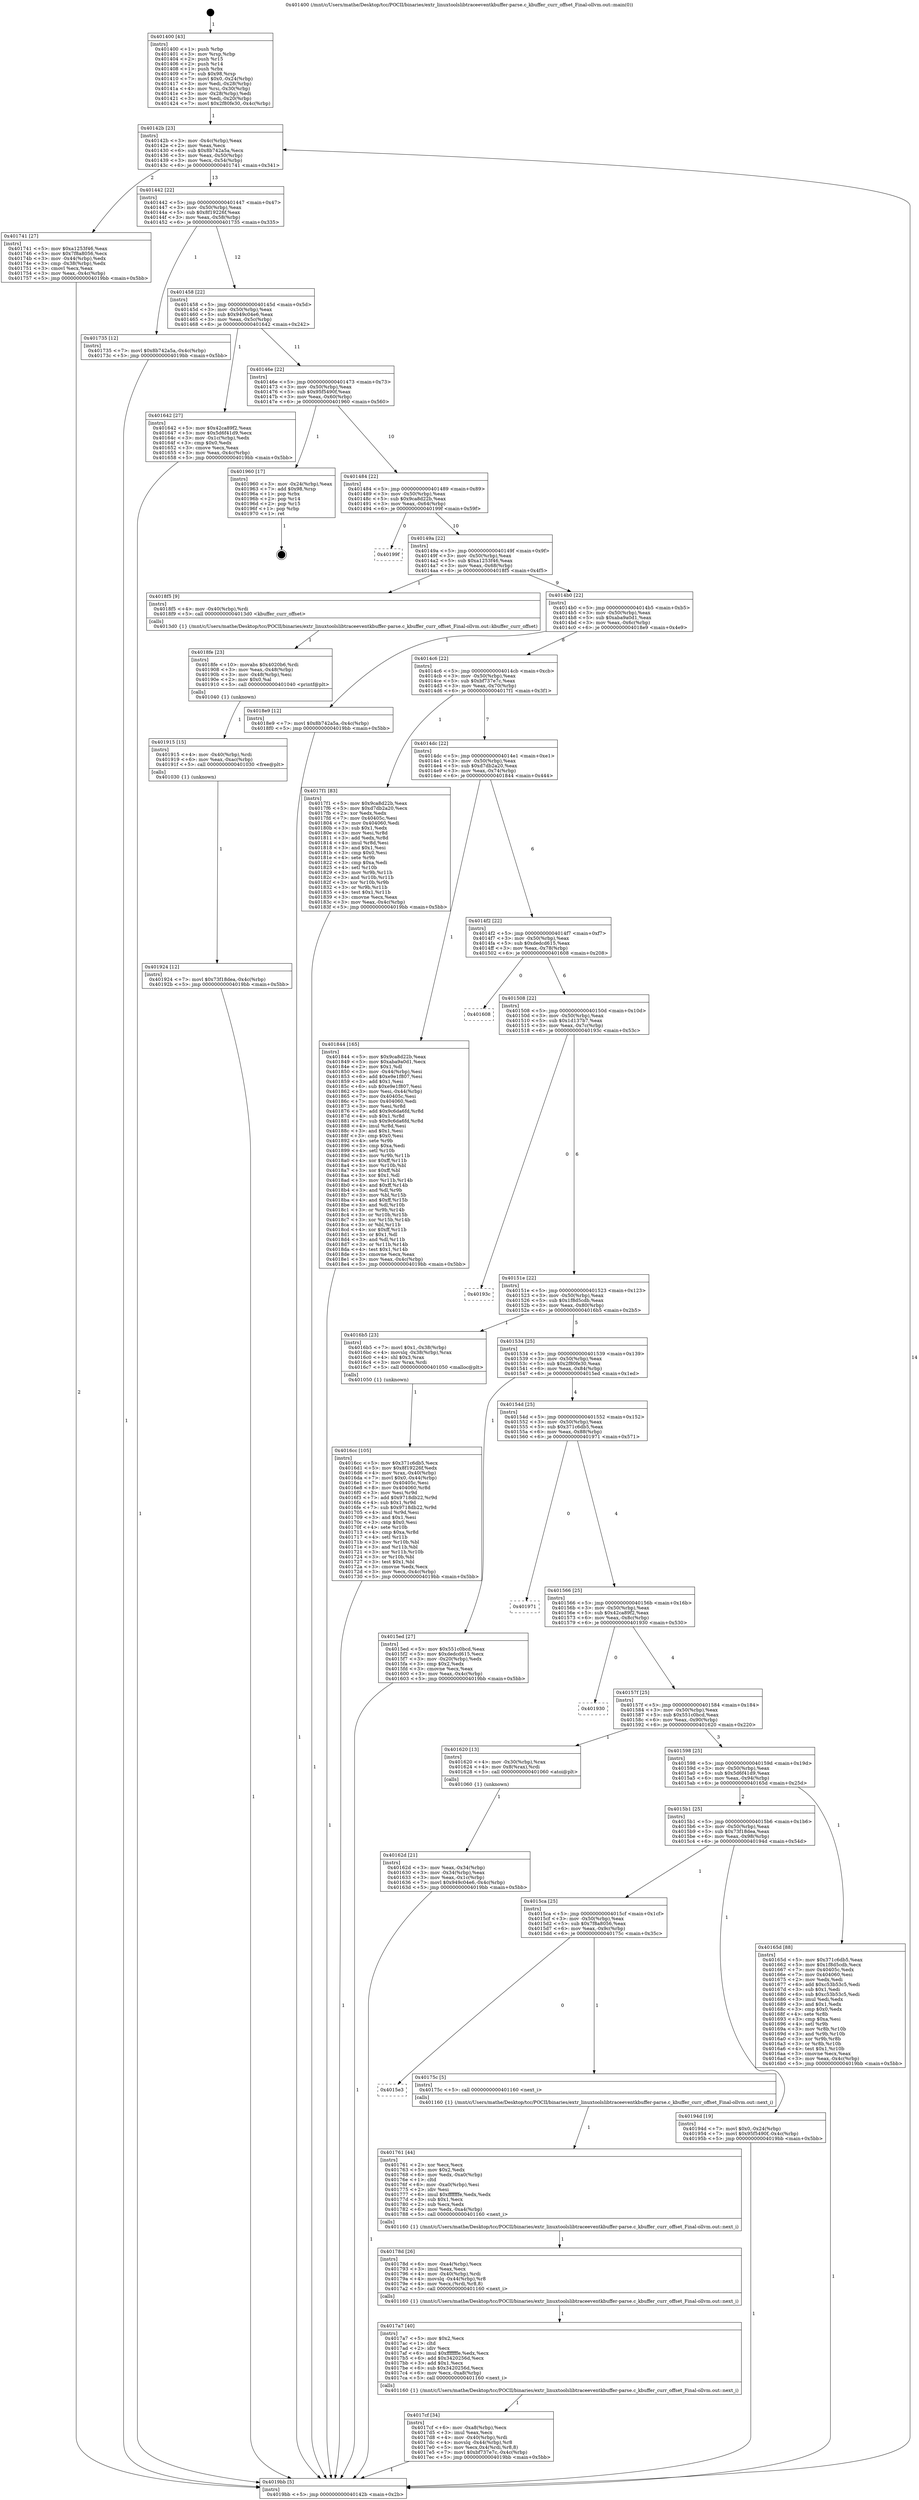 digraph "0x401400" {
  label = "0x401400 (/mnt/c/Users/mathe/Desktop/tcc/POCII/binaries/extr_linuxtoolslibtraceeventkbuffer-parse.c_kbuffer_curr_offset_Final-ollvm.out::main(0))"
  labelloc = "t"
  node[shape=record]

  Entry [label="",width=0.3,height=0.3,shape=circle,fillcolor=black,style=filled]
  "0x40142b" [label="{
     0x40142b [23]\l
     | [instrs]\l
     &nbsp;&nbsp;0x40142b \<+3\>: mov -0x4c(%rbp),%eax\l
     &nbsp;&nbsp;0x40142e \<+2\>: mov %eax,%ecx\l
     &nbsp;&nbsp;0x401430 \<+6\>: sub $0x8b742a5a,%ecx\l
     &nbsp;&nbsp;0x401436 \<+3\>: mov %eax,-0x50(%rbp)\l
     &nbsp;&nbsp;0x401439 \<+3\>: mov %ecx,-0x54(%rbp)\l
     &nbsp;&nbsp;0x40143c \<+6\>: je 0000000000401741 \<main+0x341\>\l
  }"]
  "0x401741" [label="{
     0x401741 [27]\l
     | [instrs]\l
     &nbsp;&nbsp;0x401741 \<+5\>: mov $0xa1253f46,%eax\l
     &nbsp;&nbsp;0x401746 \<+5\>: mov $0x7f8a8056,%ecx\l
     &nbsp;&nbsp;0x40174b \<+3\>: mov -0x44(%rbp),%edx\l
     &nbsp;&nbsp;0x40174e \<+3\>: cmp -0x38(%rbp),%edx\l
     &nbsp;&nbsp;0x401751 \<+3\>: cmovl %ecx,%eax\l
     &nbsp;&nbsp;0x401754 \<+3\>: mov %eax,-0x4c(%rbp)\l
     &nbsp;&nbsp;0x401757 \<+5\>: jmp 00000000004019bb \<main+0x5bb\>\l
  }"]
  "0x401442" [label="{
     0x401442 [22]\l
     | [instrs]\l
     &nbsp;&nbsp;0x401442 \<+5\>: jmp 0000000000401447 \<main+0x47\>\l
     &nbsp;&nbsp;0x401447 \<+3\>: mov -0x50(%rbp),%eax\l
     &nbsp;&nbsp;0x40144a \<+5\>: sub $0x8f19226f,%eax\l
     &nbsp;&nbsp;0x40144f \<+3\>: mov %eax,-0x58(%rbp)\l
     &nbsp;&nbsp;0x401452 \<+6\>: je 0000000000401735 \<main+0x335\>\l
  }"]
  Exit [label="",width=0.3,height=0.3,shape=circle,fillcolor=black,style=filled,peripheries=2]
  "0x401735" [label="{
     0x401735 [12]\l
     | [instrs]\l
     &nbsp;&nbsp;0x401735 \<+7\>: movl $0x8b742a5a,-0x4c(%rbp)\l
     &nbsp;&nbsp;0x40173c \<+5\>: jmp 00000000004019bb \<main+0x5bb\>\l
  }"]
  "0x401458" [label="{
     0x401458 [22]\l
     | [instrs]\l
     &nbsp;&nbsp;0x401458 \<+5\>: jmp 000000000040145d \<main+0x5d\>\l
     &nbsp;&nbsp;0x40145d \<+3\>: mov -0x50(%rbp),%eax\l
     &nbsp;&nbsp;0x401460 \<+5\>: sub $0x949c04e6,%eax\l
     &nbsp;&nbsp;0x401465 \<+3\>: mov %eax,-0x5c(%rbp)\l
     &nbsp;&nbsp;0x401468 \<+6\>: je 0000000000401642 \<main+0x242\>\l
  }"]
  "0x401924" [label="{
     0x401924 [12]\l
     | [instrs]\l
     &nbsp;&nbsp;0x401924 \<+7\>: movl $0x73f18dea,-0x4c(%rbp)\l
     &nbsp;&nbsp;0x40192b \<+5\>: jmp 00000000004019bb \<main+0x5bb\>\l
  }"]
  "0x401642" [label="{
     0x401642 [27]\l
     | [instrs]\l
     &nbsp;&nbsp;0x401642 \<+5\>: mov $0x42ca89f2,%eax\l
     &nbsp;&nbsp;0x401647 \<+5\>: mov $0x5d6f41d9,%ecx\l
     &nbsp;&nbsp;0x40164c \<+3\>: mov -0x1c(%rbp),%edx\l
     &nbsp;&nbsp;0x40164f \<+3\>: cmp $0x0,%edx\l
     &nbsp;&nbsp;0x401652 \<+3\>: cmove %ecx,%eax\l
     &nbsp;&nbsp;0x401655 \<+3\>: mov %eax,-0x4c(%rbp)\l
     &nbsp;&nbsp;0x401658 \<+5\>: jmp 00000000004019bb \<main+0x5bb\>\l
  }"]
  "0x40146e" [label="{
     0x40146e [22]\l
     | [instrs]\l
     &nbsp;&nbsp;0x40146e \<+5\>: jmp 0000000000401473 \<main+0x73\>\l
     &nbsp;&nbsp;0x401473 \<+3\>: mov -0x50(%rbp),%eax\l
     &nbsp;&nbsp;0x401476 \<+5\>: sub $0x95f5490f,%eax\l
     &nbsp;&nbsp;0x40147b \<+3\>: mov %eax,-0x60(%rbp)\l
     &nbsp;&nbsp;0x40147e \<+6\>: je 0000000000401960 \<main+0x560\>\l
  }"]
  "0x401915" [label="{
     0x401915 [15]\l
     | [instrs]\l
     &nbsp;&nbsp;0x401915 \<+4\>: mov -0x40(%rbp),%rdi\l
     &nbsp;&nbsp;0x401919 \<+6\>: mov %eax,-0xac(%rbp)\l
     &nbsp;&nbsp;0x40191f \<+5\>: call 0000000000401030 \<free@plt\>\l
     | [calls]\l
     &nbsp;&nbsp;0x401030 \{1\} (unknown)\l
  }"]
  "0x401960" [label="{
     0x401960 [17]\l
     | [instrs]\l
     &nbsp;&nbsp;0x401960 \<+3\>: mov -0x24(%rbp),%eax\l
     &nbsp;&nbsp;0x401963 \<+7\>: add $0x98,%rsp\l
     &nbsp;&nbsp;0x40196a \<+1\>: pop %rbx\l
     &nbsp;&nbsp;0x40196b \<+2\>: pop %r14\l
     &nbsp;&nbsp;0x40196d \<+2\>: pop %r15\l
     &nbsp;&nbsp;0x40196f \<+1\>: pop %rbp\l
     &nbsp;&nbsp;0x401970 \<+1\>: ret\l
  }"]
  "0x401484" [label="{
     0x401484 [22]\l
     | [instrs]\l
     &nbsp;&nbsp;0x401484 \<+5\>: jmp 0000000000401489 \<main+0x89\>\l
     &nbsp;&nbsp;0x401489 \<+3\>: mov -0x50(%rbp),%eax\l
     &nbsp;&nbsp;0x40148c \<+5\>: sub $0x9ca8d22b,%eax\l
     &nbsp;&nbsp;0x401491 \<+3\>: mov %eax,-0x64(%rbp)\l
     &nbsp;&nbsp;0x401494 \<+6\>: je 000000000040199f \<main+0x59f\>\l
  }"]
  "0x4018fe" [label="{
     0x4018fe [23]\l
     | [instrs]\l
     &nbsp;&nbsp;0x4018fe \<+10\>: movabs $0x4020b6,%rdi\l
     &nbsp;&nbsp;0x401908 \<+3\>: mov %eax,-0x48(%rbp)\l
     &nbsp;&nbsp;0x40190b \<+3\>: mov -0x48(%rbp),%esi\l
     &nbsp;&nbsp;0x40190e \<+2\>: mov $0x0,%al\l
     &nbsp;&nbsp;0x401910 \<+5\>: call 0000000000401040 \<printf@plt\>\l
     | [calls]\l
     &nbsp;&nbsp;0x401040 \{1\} (unknown)\l
  }"]
  "0x40199f" [label="{
     0x40199f\l
  }", style=dashed]
  "0x40149a" [label="{
     0x40149a [22]\l
     | [instrs]\l
     &nbsp;&nbsp;0x40149a \<+5\>: jmp 000000000040149f \<main+0x9f\>\l
     &nbsp;&nbsp;0x40149f \<+3\>: mov -0x50(%rbp),%eax\l
     &nbsp;&nbsp;0x4014a2 \<+5\>: sub $0xa1253f46,%eax\l
     &nbsp;&nbsp;0x4014a7 \<+3\>: mov %eax,-0x68(%rbp)\l
     &nbsp;&nbsp;0x4014aa \<+6\>: je 00000000004018f5 \<main+0x4f5\>\l
  }"]
  "0x4017cf" [label="{
     0x4017cf [34]\l
     | [instrs]\l
     &nbsp;&nbsp;0x4017cf \<+6\>: mov -0xa8(%rbp),%ecx\l
     &nbsp;&nbsp;0x4017d5 \<+3\>: imul %eax,%ecx\l
     &nbsp;&nbsp;0x4017d8 \<+4\>: mov -0x40(%rbp),%rdi\l
     &nbsp;&nbsp;0x4017dc \<+4\>: movslq -0x44(%rbp),%r8\l
     &nbsp;&nbsp;0x4017e0 \<+5\>: mov %ecx,0x4(%rdi,%r8,8)\l
     &nbsp;&nbsp;0x4017e5 \<+7\>: movl $0xbf737e7c,-0x4c(%rbp)\l
     &nbsp;&nbsp;0x4017ec \<+5\>: jmp 00000000004019bb \<main+0x5bb\>\l
  }"]
  "0x4018f5" [label="{
     0x4018f5 [9]\l
     | [instrs]\l
     &nbsp;&nbsp;0x4018f5 \<+4\>: mov -0x40(%rbp),%rdi\l
     &nbsp;&nbsp;0x4018f9 \<+5\>: call 00000000004013d0 \<kbuffer_curr_offset\>\l
     | [calls]\l
     &nbsp;&nbsp;0x4013d0 \{1\} (/mnt/c/Users/mathe/Desktop/tcc/POCII/binaries/extr_linuxtoolslibtraceeventkbuffer-parse.c_kbuffer_curr_offset_Final-ollvm.out::kbuffer_curr_offset)\l
  }"]
  "0x4014b0" [label="{
     0x4014b0 [22]\l
     | [instrs]\l
     &nbsp;&nbsp;0x4014b0 \<+5\>: jmp 00000000004014b5 \<main+0xb5\>\l
     &nbsp;&nbsp;0x4014b5 \<+3\>: mov -0x50(%rbp),%eax\l
     &nbsp;&nbsp;0x4014b8 \<+5\>: sub $0xaba9a0d1,%eax\l
     &nbsp;&nbsp;0x4014bd \<+3\>: mov %eax,-0x6c(%rbp)\l
     &nbsp;&nbsp;0x4014c0 \<+6\>: je 00000000004018e9 \<main+0x4e9\>\l
  }"]
  "0x4017a7" [label="{
     0x4017a7 [40]\l
     | [instrs]\l
     &nbsp;&nbsp;0x4017a7 \<+5\>: mov $0x2,%ecx\l
     &nbsp;&nbsp;0x4017ac \<+1\>: cltd\l
     &nbsp;&nbsp;0x4017ad \<+2\>: idiv %ecx\l
     &nbsp;&nbsp;0x4017af \<+6\>: imul $0xfffffffe,%edx,%ecx\l
     &nbsp;&nbsp;0x4017b5 \<+6\>: add $0x3420256d,%ecx\l
     &nbsp;&nbsp;0x4017bb \<+3\>: add $0x1,%ecx\l
     &nbsp;&nbsp;0x4017be \<+6\>: sub $0x3420256d,%ecx\l
     &nbsp;&nbsp;0x4017c4 \<+6\>: mov %ecx,-0xa8(%rbp)\l
     &nbsp;&nbsp;0x4017ca \<+5\>: call 0000000000401160 \<next_i\>\l
     | [calls]\l
     &nbsp;&nbsp;0x401160 \{1\} (/mnt/c/Users/mathe/Desktop/tcc/POCII/binaries/extr_linuxtoolslibtraceeventkbuffer-parse.c_kbuffer_curr_offset_Final-ollvm.out::next_i)\l
  }"]
  "0x4018e9" [label="{
     0x4018e9 [12]\l
     | [instrs]\l
     &nbsp;&nbsp;0x4018e9 \<+7\>: movl $0x8b742a5a,-0x4c(%rbp)\l
     &nbsp;&nbsp;0x4018f0 \<+5\>: jmp 00000000004019bb \<main+0x5bb\>\l
  }"]
  "0x4014c6" [label="{
     0x4014c6 [22]\l
     | [instrs]\l
     &nbsp;&nbsp;0x4014c6 \<+5\>: jmp 00000000004014cb \<main+0xcb\>\l
     &nbsp;&nbsp;0x4014cb \<+3\>: mov -0x50(%rbp),%eax\l
     &nbsp;&nbsp;0x4014ce \<+5\>: sub $0xbf737e7c,%eax\l
     &nbsp;&nbsp;0x4014d3 \<+3\>: mov %eax,-0x70(%rbp)\l
     &nbsp;&nbsp;0x4014d6 \<+6\>: je 00000000004017f1 \<main+0x3f1\>\l
  }"]
  "0x40178d" [label="{
     0x40178d [26]\l
     | [instrs]\l
     &nbsp;&nbsp;0x40178d \<+6\>: mov -0xa4(%rbp),%ecx\l
     &nbsp;&nbsp;0x401793 \<+3\>: imul %eax,%ecx\l
     &nbsp;&nbsp;0x401796 \<+4\>: mov -0x40(%rbp),%rdi\l
     &nbsp;&nbsp;0x40179a \<+4\>: movslq -0x44(%rbp),%r8\l
     &nbsp;&nbsp;0x40179e \<+4\>: mov %ecx,(%rdi,%r8,8)\l
     &nbsp;&nbsp;0x4017a2 \<+5\>: call 0000000000401160 \<next_i\>\l
     | [calls]\l
     &nbsp;&nbsp;0x401160 \{1\} (/mnt/c/Users/mathe/Desktop/tcc/POCII/binaries/extr_linuxtoolslibtraceeventkbuffer-parse.c_kbuffer_curr_offset_Final-ollvm.out::next_i)\l
  }"]
  "0x4017f1" [label="{
     0x4017f1 [83]\l
     | [instrs]\l
     &nbsp;&nbsp;0x4017f1 \<+5\>: mov $0x9ca8d22b,%eax\l
     &nbsp;&nbsp;0x4017f6 \<+5\>: mov $0xd7db2a20,%ecx\l
     &nbsp;&nbsp;0x4017fb \<+2\>: xor %edx,%edx\l
     &nbsp;&nbsp;0x4017fd \<+7\>: mov 0x40405c,%esi\l
     &nbsp;&nbsp;0x401804 \<+7\>: mov 0x404060,%edi\l
     &nbsp;&nbsp;0x40180b \<+3\>: sub $0x1,%edx\l
     &nbsp;&nbsp;0x40180e \<+3\>: mov %esi,%r8d\l
     &nbsp;&nbsp;0x401811 \<+3\>: add %edx,%r8d\l
     &nbsp;&nbsp;0x401814 \<+4\>: imul %r8d,%esi\l
     &nbsp;&nbsp;0x401818 \<+3\>: and $0x1,%esi\l
     &nbsp;&nbsp;0x40181b \<+3\>: cmp $0x0,%esi\l
     &nbsp;&nbsp;0x40181e \<+4\>: sete %r9b\l
     &nbsp;&nbsp;0x401822 \<+3\>: cmp $0xa,%edi\l
     &nbsp;&nbsp;0x401825 \<+4\>: setl %r10b\l
     &nbsp;&nbsp;0x401829 \<+3\>: mov %r9b,%r11b\l
     &nbsp;&nbsp;0x40182c \<+3\>: and %r10b,%r11b\l
     &nbsp;&nbsp;0x40182f \<+3\>: xor %r10b,%r9b\l
     &nbsp;&nbsp;0x401832 \<+3\>: or %r9b,%r11b\l
     &nbsp;&nbsp;0x401835 \<+4\>: test $0x1,%r11b\l
     &nbsp;&nbsp;0x401839 \<+3\>: cmovne %ecx,%eax\l
     &nbsp;&nbsp;0x40183c \<+3\>: mov %eax,-0x4c(%rbp)\l
     &nbsp;&nbsp;0x40183f \<+5\>: jmp 00000000004019bb \<main+0x5bb\>\l
  }"]
  "0x4014dc" [label="{
     0x4014dc [22]\l
     | [instrs]\l
     &nbsp;&nbsp;0x4014dc \<+5\>: jmp 00000000004014e1 \<main+0xe1\>\l
     &nbsp;&nbsp;0x4014e1 \<+3\>: mov -0x50(%rbp),%eax\l
     &nbsp;&nbsp;0x4014e4 \<+5\>: sub $0xd7db2a20,%eax\l
     &nbsp;&nbsp;0x4014e9 \<+3\>: mov %eax,-0x74(%rbp)\l
     &nbsp;&nbsp;0x4014ec \<+6\>: je 0000000000401844 \<main+0x444\>\l
  }"]
  "0x401761" [label="{
     0x401761 [44]\l
     | [instrs]\l
     &nbsp;&nbsp;0x401761 \<+2\>: xor %ecx,%ecx\l
     &nbsp;&nbsp;0x401763 \<+5\>: mov $0x2,%edx\l
     &nbsp;&nbsp;0x401768 \<+6\>: mov %edx,-0xa0(%rbp)\l
     &nbsp;&nbsp;0x40176e \<+1\>: cltd\l
     &nbsp;&nbsp;0x40176f \<+6\>: mov -0xa0(%rbp),%esi\l
     &nbsp;&nbsp;0x401775 \<+2\>: idiv %esi\l
     &nbsp;&nbsp;0x401777 \<+6\>: imul $0xfffffffe,%edx,%edx\l
     &nbsp;&nbsp;0x40177d \<+3\>: sub $0x1,%ecx\l
     &nbsp;&nbsp;0x401780 \<+2\>: sub %ecx,%edx\l
     &nbsp;&nbsp;0x401782 \<+6\>: mov %edx,-0xa4(%rbp)\l
     &nbsp;&nbsp;0x401788 \<+5\>: call 0000000000401160 \<next_i\>\l
     | [calls]\l
     &nbsp;&nbsp;0x401160 \{1\} (/mnt/c/Users/mathe/Desktop/tcc/POCII/binaries/extr_linuxtoolslibtraceeventkbuffer-parse.c_kbuffer_curr_offset_Final-ollvm.out::next_i)\l
  }"]
  "0x401844" [label="{
     0x401844 [165]\l
     | [instrs]\l
     &nbsp;&nbsp;0x401844 \<+5\>: mov $0x9ca8d22b,%eax\l
     &nbsp;&nbsp;0x401849 \<+5\>: mov $0xaba9a0d1,%ecx\l
     &nbsp;&nbsp;0x40184e \<+2\>: mov $0x1,%dl\l
     &nbsp;&nbsp;0x401850 \<+3\>: mov -0x44(%rbp),%esi\l
     &nbsp;&nbsp;0x401853 \<+6\>: add $0xe9e1f807,%esi\l
     &nbsp;&nbsp;0x401859 \<+3\>: add $0x1,%esi\l
     &nbsp;&nbsp;0x40185c \<+6\>: sub $0xe9e1f807,%esi\l
     &nbsp;&nbsp;0x401862 \<+3\>: mov %esi,-0x44(%rbp)\l
     &nbsp;&nbsp;0x401865 \<+7\>: mov 0x40405c,%esi\l
     &nbsp;&nbsp;0x40186c \<+7\>: mov 0x404060,%edi\l
     &nbsp;&nbsp;0x401873 \<+3\>: mov %esi,%r8d\l
     &nbsp;&nbsp;0x401876 \<+7\>: add $0x9c6da6fd,%r8d\l
     &nbsp;&nbsp;0x40187d \<+4\>: sub $0x1,%r8d\l
     &nbsp;&nbsp;0x401881 \<+7\>: sub $0x9c6da6fd,%r8d\l
     &nbsp;&nbsp;0x401888 \<+4\>: imul %r8d,%esi\l
     &nbsp;&nbsp;0x40188c \<+3\>: and $0x1,%esi\l
     &nbsp;&nbsp;0x40188f \<+3\>: cmp $0x0,%esi\l
     &nbsp;&nbsp;0x401892 \<+4\>: sete %r9b\l
     &nbsp;&nbsp;0x401896 \<+3\>: cmp $0xa,%edi\l
     &nbsp;&nbsp;0x401899 \<+4\>: setl %r10b\l
     &nbsp;&nbsp;0x40189d \<+3\>: mov %r9b,%r11b\l
     &nbsp;&nbsp;0x4018a0 \<+4\>: xor $0xff,%r11b\l
     &nbsp;&nbsp;0x4018a4 \<+3\>: mov %r10b,%bl\l
     &nbsp;&nbsp;0x4018a7 \<+3\>: xor $0xff,%bl\l
     &nbsp;&nbsp;0x4018aa \<+3\>: xor $0x1,%dl\l
     &nbsp;&nbsp;0x4018ad \<+3\>: mov %r11b,%r14b\l
     &nbsp;&nbsp;0x4018b0 \<+4\>: and $0xff,%r14b\l
     &nbsp;&nbsp;0x4018b4 \<+3\>: and %dl,%r9b\l
     &nbsp;&nbsp;0x4018b7 \<+3\>: mov %bl,%r15b\l
     &nbsp;&nbsp;0x4018ba \<+4\>: and $0xff,%r15b\l
     &nbsp;&nbsp;0x4018be \<+3\>: and %dl,%r10b\l
     &nbsp;&nbsp;0x4018c1 \<+3\>: or %r9b,%r14b\l
     &nbsp;&nbsp;0x4018c4 \<+3\>: or %r10b,%r15b\l
     &nbsp;&nbsp;0x4018c7 \<+3\>: xor %r15b,%r14b\l
     &nbsp;&nbsp;0x4018ca \<+3\>: or %bl,%r11b\l
     &nbsp;&nbsp;0x4018cd \<+4\>: xor $0xff,%r11b\l
     &nbsp;&nbsp;0x4018d1 \<+3\>: or $0x1,%dl\l
     &nbsp;&nbsp;0x4018d4 \<+3\>: and %dl,%r11b\l
     &nbsp;&nbsp;0x4018d7 \<+3\>: or %r11b,%r14b\l
     &nbsp;&nbsp;0x4018da \<+4\>: test $0x1,%r14b\l
     &nbsp;&nbsp;0x4018de \<+3\>: cmovne %ecx,%eax\l
     &nbsp;&nbsp;0x4018e1 \<+3\>: mov %eax,-0x4c(%rbp)\l
     &nbsp;&nbsp;0x4018e4 \<+5\>: jmp 00000000004019bb \<main+0x5bb\>\l
  }"]
  "0x4014f2" [label="{
     0x4014f2 [22]\l
     | [instrs]\l
     &nbsp;&nbsp;0x4014f2 \<+5\>: jmp 00000000004014f7 \<main+0xf7\>\l
     &nbsp;&nbsp;0x4014f7 \<+3\>: mov -0x50(%rbp),%eax\l
     &nbsp;&nbsp;0x4014fa \<+5\>: sub $0xdedcd615,%eax\l
     &nbsp;&nbsp;0x4014ff \<+3\>: mov %eax,-0x78(%rbp)\l
     &nbsp;&nbsp;0x401502 \<+6\>: je 0000000000401608 \<main+0x208\>\l
  }"]
  "0x4015e3" [label="{
     0x4015e3\l
  }", style=dashed]
  "0x401608" [label="{
     0x401608\l
  }", style=dashed]
  "0x401508" [label="{
     0x401508 [22]\l
     | [instrs]\l
     &nbsp;&nbsp;0x401508 \<+5\>: jmp 000000000040150d \<main+0x10d\>\l
     &nbsp;&nbsp;0x40150d \<+3\>: mov -0x50(%rbp),%eax\l
     &nbsp;&nbsp;0x401510 \<+5\>: sub $0x1d137b7,%eax\l
     &nbsp;&nbsp;0x401515 \<+3\>: mov %eax,-0x7c(%rbp)\l
     &nbsp;&nbsp;0x401518 \<+6\>: je 000000000040193c \<main+0x53c\>\l
  }"]
  "0x40175c" [label="{
     0x40175c [5]\l
     | [instrs]\l
     &nbsp;&nbsp;0x40175c \<+5\>: call 0000000000401160 \<next_i\>\l
     | [calls]\l
     &nbsp;&nbsp;0x401160 \{1\} (/mnt/c/Users/mathe/Desktop/tcc/POCII/binaries/extr_linuxtoolslibtraceeventkbuffer-parse.c_kbuffer_curr_offset_Final-ollvm.out::next_i)\l
  }"]
  "0x40193c" [label="{
     0x40193c\l
  }", style=dashed]
  "0x40151e" [label="{
     0x40151e [22]\l
     | [instrs]\l
     &nbsp;&nbsp;0x40151e \<+5\>: jmp 0000000000401523 \<main+0x123\>\l
     &nbsp;&nbsp;0x401523 \<+3\>: mov -0x50(%rbp),%eax\l
     &nbsp;&nbsp;0x401526 \<+5\>: sub $0x1f8d5cdb,%eax\l
     &nbsp;&nbsp;0x40152b \<+3\>: mov %eax,-0x80(%rbp)\l
     &nbsp;&nbsp;0x40152e \<+6\>: je 00000000004016b5 \<main+0x2b5\>\l
  }"]
  "0x4015ca" [label="{
     0x4015ca [25]\l
     | [instrs]\l
     &nbsp;&nbsp;0x4015ca \<+5\>: jmp 00000000004015cf \<main+0x1cf\>\l
     &nbsp;&nbsp;0x4015cf \<+3\>: mov -0x50(%rbp),%eax\l
     &nbsp;&nbsp;0x4015d2 \<+5\>: sub $0x7f8a8056,%eax\l
     &nbsp;&nbsp;0x4015d7 \<+6\>: mov %eax,-0x9c(%rbp)\l
     &nbsp;&nbsp;0x4015dd \<+6\>: je 000000000040175c \<main+0x35c\>\l
  }"]
  "0x4016b5" [label="{
     0x4016b5 [23]\l
     | [instrs]\l
     &nbsp;&nbsp;0x4016b5 \<+7\>: movl $0x1,-0x38(%rbp)\l
     &nbsp;&nbsp;0x4016bc \<+4\>: movslq -0x38(%rbp),%rax\l
     &nbsp;&nbsp;0x4016c0 \<+4\>: shl $0x3,%rax\l
     &nbsp;&nbsp;0x4016c4 \<+3\>: mov %rax,%rdi\l
     &nbsp;&nbsp;0x4016c7 \<+5\>: call 0000000000401050 \<malloc@plt\>\l
     | [calls]\l
     &nbsp;&nbsp;0x401050 \{1\} (unknown)\l
  }"]
  "0x401534" [label="{
     0x401534 [25]\l
     | [instrs]\l
     &nbsp;&nbsp;0x401534 \<+5\>: jmp 0000000000401539 \<main+0x139\>\l
     &nbsp;&nbsp;0x401539 \<+3\>: mov -0x50(%rbp),%eax\l
     &nbsp;&nbsp;0x40153c \<+5\>: sub $0x2f80fe30,%eax\l
     &nbsp;&nbsp;0x401541 \<+6\>: mov %eax,-0x84(%rbp)\l
     &nbsp;&nbsp;0x401547 \<+6\>: je 00000000004015ed \<main+0x1ed\>\l
  }"]
  "0x40194d" [label="{
     0x40194d [19]\l
     | [instrs]\l
     &nbsp;&nbsp;0x40194d \<+7\>: movl $0x0,-0x24(%rbp)\l
     &nbsp;&nbsp;0x401954 \<+7\>: movl $0x95f5490f,-0x4c(%rbp)\l
     &nbsp;&nbsp;0x40195b \<+5\>: jmp 00000000004019bb \<main+0x5bb\>\l
  }"]
  "0x4015ed" [label="{
     0x4015ed [27]\l
     | [instrs]\l
     &nbsp;&nbsp;0x4015ed \<+5\>: mov $0x551c0bcd,%eax\l
     &nbsp;&nbsp;0x4015f2 \<+5\>: mov $0xdedcd615,%ecx\l
     &nbsp;&nbsp;0x4015f7 \<+3\>: mov -0x20(%rbp),%edx\l
     &nbsp;&nbsp;0x4015fa \<+3\>: cmp $0x2,%edx\l
     &nbsp;&nbsp;0x4015fd \<+3\>: cmovne %ecx,%eax\l
     &nbsp;&nbsp;0x401600 \<+3\>: mov %eax,-0x4c(%rbp)\l
     &nbsp;&nbsp;0x401603 \<+5\>: jmp 00000000004019bb \<main+0x5bb\>\l
  }"]
  "0x40154d" [label="{
     0x40154d [25]\l
     | [instrs]\l
     &nbsp;&nbsp;0x40154d \<+5\>: jmp 0000000000401552 \<main+0x152\>\l
     &nbsp;&nbsp;0x401552 \<+3\>: mov -0x50(%rbp),%eax\l
     &nbsp;&nbsp;0x401555 \<+5\>: sub $0x371c6db5,%eax\l
     &nbsp;&nbsp;0x40155a \<+6\>: mov %eax,-0x88(%rbp)\l
     &nbsp;&nbsp;0x401560 \<+6\>: je 0000000000401971 \<main+0x571\>\l
  }"]
  "0x4019bb" [label="{
     0x4019bb [5]\l
     | [instrs]\l
     &nbsp;&nbsp;0x4019bb \<+5\>: jmp 000000000040142b \<main+0x2b\>\l
  }"]
  "0x401400" [label="{
     0x401400 [43]\l
     | [instrs]\l
     &nbsp;&nbsp;0x401400 \<+1\>: push %rbp\l
     &nbsp;&nbsp;0x401401 \<+3\>: mov %rsp,%rbp\l
     &nbsp;&nbsp;0x401404 \<+2\>: push %r15\l
     &nbsp;&nbsp;0x401406 \<+2\>: push %r14\l
     &nbsp;&nbsp;0x401408 \<+1\>: push %rbx\l
     &nbsp;&nbsp;0x401409 \<+7\>: sub $0x98,%rsp\l
     &nbsp;&nbsp;0x401410 \<+7\>: movl $0x0,-0x24(%rbp)\l
     &nbsp;&nbsp;0x401417 \<+3\>: mov %edi,-0x28(%rbp)\l
     &nbsp;&nbsp;0x40141a \<+4\>: mov %rsi,-0x30(%rbp)\l
     &nbsp;&nbsp;0x40141e \<+3\>: mov -0x28(%rbp),%edi\l
     &nbsp;&nbsp;0x401421 \<+3\>: mov %edi,-0x20(%rbp)\l
     &nbsp;&nbsp;0x401424 \<+7\>: movl $0x2f80fe30,-0x4c(%rbp)\l
  }"]
  "0x4016cc" [label="{
     0x4016cc [105]\l
     | [instrs]\l
     &nbsp;&nbsp;0x4016cc \<+5\>: mov $0x371c6db5,%ecx\l
     &nbsp;&nbsp;0x4016d1 \<+5\>: mov $0x8f19226f,%edx\l
     &nbsp;&nbsp;0x4016d6 \<+4\>: mov %rax,-0x40(%rbp)\l
     &nbsp;&nbsp;0x4016da \<+7\>: movl $0x0,-0x44(%rbp)\l
     &nbsp;&nbsp;0x4016e1 \<+7\>: mov 0x40405c,%esi\l
     &nbsp;&nbsp;0x4016e8 \<+8\>: mov 0x404060,%r8d\l
     &nbsp;&nbsp;0x4016f0 \<+3\>: mov %esi,%r9d\l
     &nbsp;&nbsp;0x4016f3 \<+7\>: add $0x9718db22,%r9d\l
     &nbsp;&nbsp;0x4016fa \<+4\>: sub $0x1,%r9d\l
     &nbsp;&nbsp;0x4016fe \<+7\>: sub $0x9718db22,%r9d\l
     &nbsp;&nbsp;0x401705 \<+4\>: imul %r9d,%esi\l
     &nbsp;&nbsp;0x401709 \<+3\>: and $0x1,%esi\l
     &nbsp;&nbsp;0x40170c \<+3\>: cmp $0x0,%esi\l
     &nbsp;&nbsp;0x40170f \<+4\>: sete %r10b\l
     &nbsp;&nbsp;0x401713 \<+4\>: cmp $0xa,%r8d\l
     &nbsp;&nbsp;0x401717 \<+4\>: setl %r11b\l
     &nbsp;&nbsp;0x40171b \<+3\>: mov %r10b,%bl\l
     &nbsp;&nbsp;0x40171e \<+3\>: and %r11b,%bl\l
     &nbsp;&nbsp;0x401721 \<+3\>: xor %r11b,%r10b\l
     &nbsp;&nbsp;0x401724 \<+3\>: or %r10b,%bl\l
     &nbsp;&nbsp;0x401727 \<+3\>: test $0x1,%bl\l
     &nbsp;&nbsp;0x40172a \<+3\>: cmovne %edx,%ecx\l
     &nbsp;&nbsp;0x40172d \<+3\>: mov %ecx,-0x4c(%rbp)\l
     &nbsp;&nbsp;0x401730 \<+5\>: jmp 00000000004019bb \<main+0x5bb\>\l
  }"]
  "0x401971" [label="{
     0x401971\l
  }", style=dashed]
  "0x401566" [label="{
     0x401566 [25]\l
     | [instrs]\l
     &nbsp;&nbsp;0x401566 \<+5\>: jmp 000000000040156b \<main+0x16b\>\l
     &nbsp;&nbsp;0x40156b \<+3\>: mov -0x50(%rbp),%eax\l
     &nbsp;&nbsp;0x40156e \<+5\>: sub $0x42ca89f2,%eax\l
     &nbsp;&nbsp;0x401573 \<+6\>: mov %eax,-0x8c(%rbp)\l
     &nbsp;&nbsp;0x401579 \<+6\>: je 0000000000401930 \<main+0x530\>\l
  }"]
  "0x4015b1" [label="{
     0x4015b1 [25]\l
     | [instrs]\l
     &nbsp;&nbsp;0x4015b1 \<+5\>: jmp 00000000004015b6 \<main+0x1b6\>\l
     &nbsp;&nbsp;0x4015b6 \<+3\>: mov -0x50(%rbp),%eax\l
     &nbsp;&nbsp;0x4015b9 \<+5\>: sub $0x73f18dea,%eax\l
     &nbsp;&nbsp;0x4015be \<+6\>: mov %eax,-0x98(%rbp)\l
     &nbsp;&nbsp;0x4015c4 \<+6\>: je 000000000040194d \<main+0x54d\>\l
  }"]
  "0x401930" [label="{
     0x401930\l
  }", style=dashed]
  "0x40157f" [label="{
     0x40157f [25]\l
     | [instrs]\l
     &nbsp;&nbsp;0x40157f \<+5\>: jmp 0000000000401584 \<main+0x184\>\l
     &nbsp;&nbsp;0x401584 \<+3\>: mov -0x50(%rbp),%eax\l
     &nbsp;&nbsp;0x401587 \<+5\>: sub $0x551c0bcd,%eax\l
     &nbsp;&nbsp;0x40158c \<+6\>: mov %eax,-0x90(%rbp)\l
     &nbsp;&nbsp;0x401592 \<+6\>: je 0000000000401620 \<main+0x220\>\l
  }"]
  "0x40165d" [label="{
     0x40165d [88]\l
     | [instrs]\l
     &nbsp;&nbsp;0x40165d \<+5\>: mov $0x371c6db5,%eax\l
     &nbsp;&nbsp;0x401662 \<+5\>: mov $0x1f8d5cdb,%ecx\l
     &nbsp;&nbsp;0x401667 \<+7\>: mov 0x40405c,%edx\l
     &nbsp;&nbsp;0x40166e \<+7\>: mov 0x404060,%esi\l
     &nbsp;&nbsp;0x401675 \<+2\>: mov %edx,%edi\l
     &nbsp;&nbsp;0x401677 \<+6\>: add $0xc53b53c5,%edi\l
     &nbsp;&nbsp;0x40167d \<+3\>: sub $0x1,%edi\l
     &nbsp;&nbsp;0x401680 \<+6\>: sub $0xc53b53c5,%edi\l
     &nbsp;&nbsp;0x401686 \<+3\>: imul %edi,%edx\l
     &nbsp;&nbsp;0x401689 \<+3\>: and $0x1,%edx\l
     &nbsp;&nbsp;0x40168c \<+3\>: cmp $0x0,%edx\l
     &nbsp;&nbsp;0x40168f \<+4\>: sete %r8b\l
     &nbsp;&nbsp;0x401693 \<+3\>: cmp $0xa,%esi\l
     &nbsp;&nbsp;0x401696 \<+4\>: setl %r9b\l
     &nbsp;&nbsp;0x40169a \<+3\>: mov %r8b,%r10b\l
     &nbsp;&nbsp;0x40169d \<+3\>: and %r9b,%r10b\l
     &nbsp;&nbsp;0x4016a0 \<+3\>: xor %r9b,%r8b\l
     &nbsp;&nbsp;0x4016a3 \<+3\>: or %r8b,%r10b\l
     &nbsp;&nbsp;0x4016a6 \<+4\>: test $0x1,%r10b\l
     &nbsp;&nbsp;0x4016aa \<+3\>: cmovne %ecx,%eax\l
     &nbsp;&nbsp;0x4016ad \<+3\>: mov %eax,-0x4c(%rbp)\l
     &nbsp;&nbsp;0x4016b0 \<+5\>: jmp 00000000004019bb \<main+0x5bb\>\l
  }"]
  "0x401620" [label="{
     0x401620 [13]\l
     | [instrs]\l
     &nbsp;&nbsp;0x401620 \<+4\>: mov -0x30(%rbp),%rax\l
     &nbsp;&nbsp;0x401624 \<+4\>: mov 0x8(%rax),%rdi\l
     &nbsp;&nbsp;0x401628 \<+5\>: call 0000000000401060 \<atoi@plt\>\l
     | [calls]\l
     &nbsp;&nbsp;0x401060 \{1\} (unknown)\l
  }"]
  "0x401598" [label="{
     0x401598 [25]\l
     | [instrs]\l
     &nbsp;&nbsp;0x401598 \<+5\>: jmp 000000000040159d \<main+0x19d\>\l
     &nbsp;&nbsp;0x40159d \<+3\>: mov -0x50(%rbp),%eax\l
     &nbsp;&nbsp;0x4015a0 \<+5\>: sub $0x5d6f41d9,%eax\l
     &nbsp;&nbsp;0x4015a5 \<+6\>: mov %eax,-0x94(%rbp)\l
     &nbsp;&nbsp;0x4015ab \<+6\>: je 000000000040165d \<main+0x25d\>\l
  }"]
  "0x40162d" [label="{
     0x40162d [21]\l
     | [instrs]\l
     &nbsp;&nbsp;0x40162d \<+3\>: mov %eax,-0x34(%rbp)\l
     &nbsp;&nbsp;0x401630 \<+3\>: mov -0x34(%rbp),%eax\l
     &nbsp;&nbsp;0x401633 \<+3\>: mov %eax,-0x1c(%rbp)\l
     &nbsp;&nbsp;0x401636 \<+7\>: movl $0x949c04e6,-0x4c(%rbp)\l
     &nbsp;&nbsp;0x40163d \<+5\>: jmp 00000000004019bb \<main+0x5bb\>\l
  }"]
  Entry -> "0x401400" [label=" 1"]
  "0x40142b" -> "0x401741" [label=" 2"]
  "0x40142b" -> "0x401442" [label=" 13"]
  "0x401960" -> Exit [label=" 1"]
  "0x401442" -> "0x401735" [label=" 1"]
  "0x401442" -> "0x401458" [label=" 12"]
  "0x40194d" -> "0x4019bb" [label=" 1"]
  "0x401458" -> "0x401642" [label=" 1"]
  "0x401458" -> "0x40146e" [label=" 11"]
  "0x401924" -> "0x4019bb" [label=" 1"]
  "0x40146e" -> "0x401960" [label=" 1"]
  "0x40146e" -> "0x401484" [label=" 10"]
  "0x401915" -> "0x401924" [label=" 1"]
  "0x401484" -> "0x40199f" [label=" 0"]
  "0x401484" -> "0x40149a" [label=" 10"]
  "0x4018fe" -> "0x401915" [label=" 1"]
  "0x40149a" -> "0x4018f5" [label=" 1"]
  "0x40149a" -> "0x4014b0" [label=" 9"]
  "0x4018f5" -> "0x4018fe" [label=" 1"]
  "0x4014b0" -> "0x4018e9" [label=" 1"]
  "0x4014b0" -> "0x4014c6" [label=" 8"]
  "0x4018e9" -> "0x4019bb" [label=" 1"]
  "0x4014c6" -> "0x4017f1" [label=" 1"]
  "0x4014c6" -> "0x4014dc" [label=" 7"]
  "0x401844" -> "0x4019bb" [label=" 1"]
  "0x4014dc" -> "0x401844" [label=" 1"]
  "0x4014dc" -> "0x4014f2" [label=" 6"]
  "0x4017f1" -> "0x4019bb" [label=" 1"]
  "0x4014f2" -> "0x401608" [label=" 0"]
  "0x4014f2" -> "0x401508" [label=" 6"]
  "0x4017cf" -> "0x4019bb" [label=" 1"]
  "0x401508" -> "0x40193c" [label=" 0"]
  "0x401508" -> "0x40151e" [label=" 6"]
  "0x4017a7" -> "0x4017cf" [label=" 1"]
  "0x40151e" -> "0x4016b5" [label=" 1"]
  "0x40151e" -> "0x401534" [label=" 5"]
  "0x401761" -> "0x40178d" [label=" 1"]
  "0x401534" -> "0x4015ed" [label=" 1"]
  "0x401534" -> "0x40154d" [label=" 4"]
  "0x4015ed" -> "0x4019bb" [label=" 1"]
  "0x401400" -> "0x40142b" [label=" 1"]
  "0x4019bb" -> "0x40142b" [label=" 14"]
  "0x40175c" -> "0x401761" [label=" 1"]
  "0x40154d" -> "0x401971" [label=" 0"]
  "0x40154d" -> "0x401566" [label=" 4"]
  "0x4015ca" -> "0x40175c" [label=" 1"]
  "0x401566" -> "0x401930" [label=" 0"]
  "0x401566" -> "0x40157f" [label=" 4"]
  "0x40178d" -> "0x4017a7" [label=" 1"]
  "0x40157f" -> "0x401620" [label=" 1"]
  "0x40157f" -> "0x401598" [label=" 3"]
  "0x401620" -> "0x40162d" [label=" 1"]
  "0x40162d" -> "0x4019bb" [label=" 1"]
  "0x401642" -> "0x4019bb" [label=" 1"]
  "0x4015b1" -> "0x4015ca" [label=" 1"]
  "0x401598" -> "0x40165d" [label=" 1"]
  "0x401598" -> "0x4015b1" [label=" 2"]
  "0x40165d" -> "0x4019bb" [label=" 1"]
  "0x4016b5" -> "0x4016cc" [label=" 1"]
  "0x4016cc" -> "0x4019bb" [label=" 1"]
  "0x401735" -> "0x4019bb" [label=" 1"]
  "0x401741" -> "0x4019bb" [label=" 2"]
  "0x4015ca" -> "0x4015e3" [label=" 0"]
  "0x4015b1" -> "0x40194d" [label=" 1"]
}
